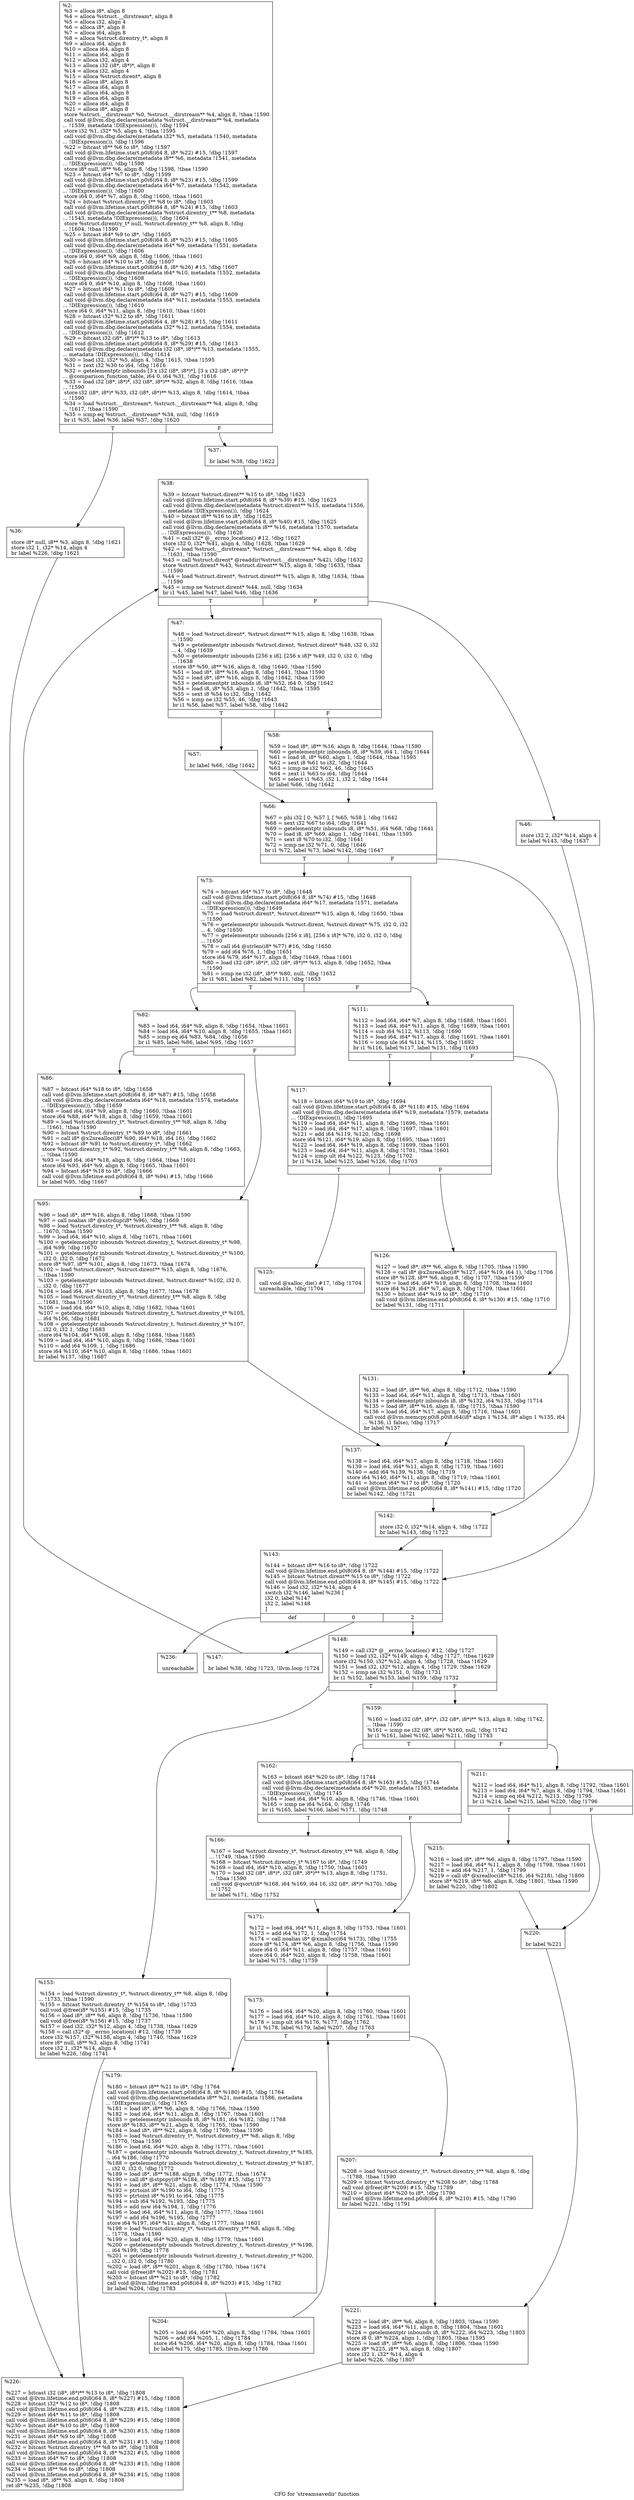 digraph "CFG for 'streamsavedir' function" {
	label="CFG for 'streamsavedir' function";

	Node0x2a97820 [shape=record,label="{%2:\l  %3 = alloca i8*, align 8\l  %4 = alloca %struct.__dirstream*, align 8\l  %5 = alloca i32, align 4\l  %6 = alloca i8*, align 8\l  %7 = alloca i64, align 8\l  %8 = alloca %struct.direntry_t*, align 8\l  %9 = alloca i64, align 8\l  %10 = alloca i64, align 8\l  %11 = alloca i64, align 8\l  %12 = alloca i32, align 4\l  %13 = alloca i32 (i8*, i8*)*, align 8\l  %14 = alloca i32, align 4\l  %15 = alloca %struct.dirent*, align 8\l  %16 = alloca i8*, align 8\l  %17 = alloca i64, align 8\l  %18 = alloca i64, align 8\l  %19 = alloca i64, align 8\l  %20 = alloca i64, align 8\l  %21 = alloca i8*, align 8\l  store %struct.__dirstream* %0, %struct.__dirstream** %4, align 8, !tbaa !1590\l  call void @llvm.dbg.declare(metadata %struct.__dirstream** %4, metadata\l... !1539, metadata !DIExpression()), !dbg !1594\l  store i32 %1, i32* %5, align 4, !tbaa !1595\l  call void @llvm.dbg.declare(metadata i32* %5, metadata !1540, metadata\l... !DIExpression()), !dbg !1596\l  %22 = bitcast i8** %6 to i8*, !dbg !1597\l  call void @llvm.lifetime.start.p0i8(i64 8, i8* %22) #15, !dbg !1597\l  call void @llvm.dbg.declare(metadata i8** %6, metadata !1541, metadata\l... !DIExpression()), !dbg !1598\l  store i8* null, i8** %6, align 8, !dbg !1598, !tbaa !1590\l  %23 = bitcast i64* %7 to i8*, !dbg !1599\l  call void @llvm.lifetime.start.p0i8(i64 8, i8* %23) #15, !dbg !1599\l  call void @llvm.dbg.declare(metadata i64* %7, metadata !1542, metadata\l... !DIExpression()), !dbg !1600\l  store i64 0, i64* %7, align 8, !dbg !1600, !tbaa !1601\l  %24 = bitcast %struct.direntry_t** %8 to i8*, !dbg !1603\l  call void @llvm.lifetime.start.p0i8(i64 8, i8* %24) #15, !dbg !1603\l  call void @llvm.dbg.declare(metadata %struct.direntry_t** %8, metadata\l... !1543, metadata !DIExpression()), !dbg !1604\l  store %struct.direntry_t* null, %struct.direntry_t** %8, align 8, !dbg\l... !1604, !tbaa !1590\l  %25 = bitcast i64* %9 to i8*, !dbg !1605\l  call void @llvm.lifetime.start.p0i8(i64 8, i8* %25) #15, !dbg !1605\l  call void @llvm.dbg.declare(metadata i64* %9, metadata !1551, metadata\l... !DIExpression()), !dbg !1606\l  store i64 0, i64* %9, align 8, !dbg !1606, !tbaa !1601\l  %26 = bitcast i64* %10 to i8*, !dbg !1607\l  call void @llvm.lifetime.start.p0i8(i64 8, i8* %26) #15, !dbg !1607\l  call void @llvm.dbg.declare(metadata i64* %10, metadata !1552, metadata\l... !DIExpression()), !dbg !1608\l  store i64 0, i64* %10, align 8, !dbg !1608, !tbaa !1601\l  %27 = bitcast i64* %11 to i8*, !dbg !1609\l  call void @llvm.lifetime.start.p0i8(i64 8, i8* %27) #15, !dbg !1609\l  call void @llvm.dbg.declare(metadata i64* %11, metadata !1553, metadata\l... !DIExpression()), !dbg !1610\l  store i64 0, i64* %11, align 8, !dbg !1610, !tbaa !1601\l  %28 = bitcast i32* %12 to i8*, !dbg !1611\l  call void @llvm.lifetime.start.p0i8(i64 4, i8* %28) #15, !dbg !1611\l  call void @llvm.dbg.declare(metadata i32* %12, metadata !1554, metadata\l... !DIExpression()), !dbg !1612\l  %29 = bitcast i32 (i8*, i8*)** %13 to i8*, !dbg !1613\l  call void @llvm.lifetime.start.p0i8(i64 8, i8* %29) #15, !dbg !1613\l  call void @llvm.dbg.declare(metadata i32 (i8*, i8*)** %13, metadata !1555,\l... metadata !DIExpression()), !dbg !1614\l  %30 = load i32, i32* %5, align 4, !dbg !1615, !tbaa !1595\l  %31 = zext i32 %30 to i64, !dbg !1616\l  %32 = getelementptr inbounds [3 x i32 (i8*, i8*)*], [3 x i32 (i8*, i8*)*]*\l... @comparison_function_table, i64 0, i64 %31, !dbg !1616\l  %33 = load i32 (i8*, i8*)*, i32 (i8*, i8*)** %32, align 8, !dbg !1616, !tbaa\l... !1590\l  store i32 (i8*, i8*)* %33, i32 (i8*, i8*)** %13, align 8, !dbg !1614, !tbaa\l... !1590\l  %34 = load %struct.__dirstream*, %struct.__dirstream** %4, align 8, !dbg\l... !1617, !tbaa !1590\l  %35 = icmp eq %struct.__dirstream* %34, null, !dbg !1619\l  br i1 %35, label %36, label %37, !dbg !1620\l|{<s0>T|<s1>F}}"];
	Node0x2a97820:s0 -> Node0x2a979b0;
	Node0x2a97820:s1 -> Node0x2a97a00;
	Node0x2a979b0 [shape=record,label="{%36:\l\l  store i8* null, i8** %3, align 8, !dbg !1621\l  store i32 1, i32* %14, align 4\l  br label %226, !dbg !1621\l}"];
	Node0x2a979b0 -> Node0x2a984a0;
	Node0x2a97a00 [shape=record,label="{%37:\l\l  br label %38, !dbg !1622\l}"];
	Node0x2a97a00 -> Node0x2a97a50;
	Node0x2a97a50 [shape=record,label="{%38:\l\l  %39 = bitcast %struct.dirent** %15 to i8*, !dbg !1623\l  call void @llvm.lifetime.start.p0i8(i64 8, i8* %39) #15, !dbg !1623\l  call void @llvm.dbg.declare(metadata %struct.dirent** %15, metadata !1556,\l... metadata !DIExpression()), !dbg !1624\l  %40 = bitcast i8** %16 to i8*, !dbg !1625\l  call void @llvm.lifetime.start.p0i8(i64 8, i8* %40) #15, !dbg !1625\l  call void @llvm.dbg.declare(metadata i8** %16, metadata !1570, metadata\l... !DIExpression()), !dbg !1626\l  %41 = call i32* @__errno_location() #12, !dbg !1627\l  store i32 0, i32* %41, align 4, !dbg !1628, !tbaa !1629\l  %42 = load %struct.__dirstream*, %struct.__dirstream** %4, align 8, !dbg\l... !1631, !tbaa !1590\l  %43 = call %struct.dirent* @readdir(%struct.__dirstream* %42), !dbg !1632\l  store %struct.dirent* %43, %struct.dirent** %15, align 8, !dbg !1633, !tbaa\l... !1590\l  %44 = load %struct.dirent*, %struct.dirent** %15, align 8, !dbg !1634, !tbaa\l... !1590\l  %45 = icmp ne %struct.dirent* %44, null, !dbg !1634\l  br i1 %45, label %47, label %46, !dbg !1636\l|{<s0>T|<s1>F}}"];
	Node0x2a97a50:s0 -> Node0x2a97af0;
	Node0x2a97a50:s1 -> Node0x2a97aa0;
	Node0x2a97aa0 [shape=record,label="{%46:\l\l  store i32 2, i32* %14, align 4\l  br label %143, !dbg !1637\l}"];
	Node0x2a97aa0 -> Node0x2a97fa0;
	Node0x2a97af0 [shape=record,label="{%47:\l\l  %48 = load %struct.dirent*, %struct.dirent** %15, align 8, !dbg !1638, !tbaa\l... !1590\l  %49 = getelementptr inbounds %struct.dirent, %struct.dirent* %48, i32 0, i32\l... 4, !dbg !1639\l  %50 = getelementptr inbounds [256 x i8], [256 x i8]* %49, i32 0, i32 0, !dbg\l... !1638\l  store i8* %50, i8** %16, align 8, !dbg !1640, !tbaa !1590\l  %51 = load i8*, i8** %16, align 8, !dbg !1641, !tbaa !1590\l  %52 = load i8*, i8** %16, align 8, !dbg !1642, !tbaa !1590\l  %53 = getelementptr inbounds i8, i8* %52, i64 0, !dbg !1642\l  %54 = load i8, i8* %53, align 1, !dbg !1642, !tbaa !1595\l  %55 = sext i8 %54 to i32, !dbg !1642\l  %56 = icmp ne i32 %55, 46, !dbg !1643\l  br i1 %56, label %57, label %58, !dbg !1642\l|{<s0>T|<s1>F}}"];
	Node0x2a97af0:s0 -> Node0x2a97b40;
	Node0x2a97af0:s1 -> Node0x2a97b90;
	Node0x2a97b40 [shape=record,label="{%57:\l\l  br label %66, !dbg !1642\l}"];
	Node0x2a97b40 -> Node0x2a97be0;
	Node0x2a97b90 [shape=record,label="{%58:\l\l  %59 = load i8*, i8** %16, align 8, !dbg !1644, !tbaa !1590\l  %60 = getelementptr inbounds i8, i8* %59, i64 1, !dbg !1644\l  %61 = load i8, i8* %60, align 1, !dbg !1644, !tbaa !1595\l  %62 = sext i8 %61 to i32, !dbg !1644\l  %63 = icmp ne i32 %62, 46, !dbg !1645\l  %64 = zext i1 %63 to i64, !dbg !1644\l  %65 = select i1 %63, i32 1, i32 2, !dbg !1644\l  br label %66, !dbg !1642\l}"];
	Node0x2a97b90 -> Node0x2a97be0;
	Node0x2a97be0 [shape=record,label="{%66:\l\l  %67 = phi i32 [ 0, %57 ], [ %65, %58 ], !dbg !1642\l  %68 = sext i32 %67 to i64, !dbg !1641\l  %69 = getelementptr inbounds i8, i8* %51, i64 %68, !dbg !1641\l  %70 = load i8, i8* %69, align 1, !dbg !1641, !tbaa !1595\l  %71 = sext i8 %70 to i32, !dbg !1641\l  %72 = icmp ne i32 %71, 0, !dbg !1646\l  br i1 %72, label %73, label %142, !dbg !1647\l|{<s0>T|<s1>F}}"];
	Node0x2a97be0:s0 -> Node0x2a97c30;
	Node0x2a97be0:s1 -> Node0x2a97f50;
	Node0x2a97c30 [shape=record,label="{%73:\l\l  %74 = bitcast i64* %17 to i8*, !dbg !1648\l  call void @llvm.lifetime.start.p0i8(i64 8, i8* %74) #15, !dbg !1648\l  call void @llvm.dbg.declare(metadata i64* %17, metadata !1571, metadata\l... !DIExpression()), !dbg !1649\l  %75 = load %struct.dirent*, %struct.dirent** %15, align 8, !dbg !1650, !tbaa\l... !1590\l  %76 = getelementptr inbounds %struct.dirent, %struct.dirent* %75, i32 0, i32\l... 4, !dbg !1650\l  %77 = getelementptr inbounds [256 x i8], [256 x i8]* %76, i32 0, i32 0, !dbg\l... !1650\l  %78 = call i64 @strlen(i8* %77) #16, !dbg !1650\l  %79 = add i64 %78, 1, !dbg !1651\l  store i64 %79, i64* %17, align 8, !dbg !1649, !tbaa !1601\l  %80 = load i32 (i8*, i8*)*, i32 (i8*, i8*)** %13, align 8, !dbg !1652, !tbaa\l... !1590\l  %81 = icmp ne i32 (i8*, i8*)* %80, null, !dbg !1652\l  br i1 %81, label %82, label %111, !dbg !1653\l|{<s0>T|<s1>F}}"];
	Node0x2a97c30:s0 -> Node0x2a97c80;
	Node0x2a97c30:s1 -> Node0x2a97d70;
	Node0x2a97c80 [shape=record,label="{%82:\l\l  %83 = load i64, i64* %9, align 8, !dbg !1654, !tbaa !1601\l  %84 = load i64, i64* %10, align 8, !dbg !1655, !tbaa !1601\l  %85 = icmp eq i64 %83, %84, !dbg !1656\l  br i1 %85, label %86, label %95, !dbg !1657\l|{<s0>T|<s1>F}}"];
	Node0x2a97c80:s0 -> Node0x2a97cd0;
	Node0x2a97c80:s1 -> Node0x2a97d20;
	Node0x2a97cd0 [shape=record,label="{%86:\l\l  %87 = bitcast i64* %18 to i8*, !dbg !1658\l  call void @llvm.lifetime.start.p0i8(i64 8, i8* %87) #15, !dbg !1658\l  call void @llvm.dbg.declare(metadata i64* %18, metadata !1574, metadata\l... !DIExpression()), !dbg !1659\l  %88 = load i64, i64* %9, align 8, !dbg !1660, !tbaa !1601\l  store i64 %88, i64* %18, align 8, !dbg !1659, !tbaa !1601\l  %89 = load %struct.direntry_t*, %struct.direntry_t** %8, align 8, !dbg\l... !1661, !tbaa !1590\l  %90 = bitcast %struct.direntry_t* %89 to i8*, !dbg !1661\l  %91 = call i8* @x2nrealloc(i8* %90, i64* %18, i64 16), !dbg !1662\l  %92 = bitcast i8* %91 to %struct.direntry_t*, !dbg !1662\l  store %struct.direntry_t* %92, %struct.direntry_t** %8, align 8, !dbg !1663,\l... !tbaa !1590\l  %93 = load i64, i64* %18, align 8, !dbg !1664, !tbaa !1601\l  store i64 %93, i64* %9, align 8, !dbg !1665, !tbaa !1601\l  %94 = bitcast i64* %18 to i8*, !dbg !1666\l  call void @llvm.lifetime.end.p0i8(i64 8, i8* %94) #15, !dbg !1666\l  br label %95, !dbg !1667\l}"];
	Node0x2a97cd0 -> Node0x2a97d20;
	Node0x2a97d20 [shape=record,label="{%95:\l\l  %96 = load i8*, i8** %16, align 8, !dbg !1668, !tbaa !1590\l  %97 = call noalias i8* @xstrdup(i8* %96), !dbg !1669\l  %98 = load %struct.direntry_t*, %struct.direntry_t** %8, align 8, !dbg\l... !1670, !tbaa !1590\l  %99 = load i64, i64* %10, align 8, !dbg !1671, !tbaa !1601\l  %100 = getelementptr inbounds %struct.direntry_t, %struct.direntry_t* %98,\l... i64 %99, !dbg !1670\l  %101 = getelementptr inbounds %struct.direntry_t, %struct.direntry_t* %100,\l... i32 0, i32 0, !dbg !1672\l  store i8* %97, i8** %101, align 8, !dbg !1673, !tbaa !1674\l  %102 = load %struct.dirent*, %struct.dirent** %15, align 8, !dbg !1676,\l... !tbaa !1590\l  %103 = getelementptr inbounds %struct.dirent, %struct.dirent* %102, i32 0,\l... i32 0, !dbg !1677\l  %104 = load i64, i64* %103, align 8, !dbg !1677, !tbaa !1678\l  %105 = load %struct.direntry_t*, %struct.direntry_t** %8, align 8, !dbg\l... !1681, !tbaa !1590\l  %106 = load i64, i64* %10, align 8, !dbg !1682, !tbaa !1601\l  %107 = getelementptr inbounds %struct.direntry_t, %struct.direntry_t* %105,\l... i64 %106, !dbg !1681\l  %108 = getelementptr inbounds %struct.direntry_t, %struct.direntry_t* %107,\l... i32 0, i32 1, !dbg !1683\l  store i64 %104, i64* %108, align 8, !dbg !1684, !tbaa !1685\l  %109 = load i64, i64* %10, align 8, !dbg !1686, !tbaa !1601\l  %110 = add i64 %109, 1, !dbg !1686\l  store i64 %110, i64* %10, align 8, !dbg !1686, !tbaa !1601\l  br label %137, !dbg !1687\l}"];
	Node0x2a97d20 -> Node0x2a97f00;
	Node0x2a97d70 [shape=record,label="{%111:\l\l  %112 = load i64, i64* %7, align 8, !dbg !1688, !tbaa !1601\l  %113 = load i64, i64* %11, align 8, !dbg !1689, !tbaa !1601\l  %114 = sub i64 %112, %113, !dbg !1690\l  %115 = load i64, i64* %17, align 8, !dbg !1691, !tbaa !1601\l  %116 = icmp ule i64 %114, %115, !dbg !1692\l  br i1 %116, label %117, label %131, !dbg !1693\l|{<s0>T|<s1>F}}"];
	Node0x2a97d70:s0 -> Node0x2a97dc0;
	Node0x2a97d70:s1 -> Node0x2a97eb0;
	Node0x2a97dc0 [shape=record,label="{%117:\l\l  %118 = bitcast i64* %19 to i8*, !dbg !1694\l  call void @llvm.lifetime.start.p0i8(i64 8, i8* %118) #15, !dbg !1694\l  call void @llvm.dbg.declare(metadata i64* %19, metadata !1579, metadata\l... !DIExpression()), !dbg !1695\l  %119 = load i64, i64* %11, align 8, !dbg !1696, !tbaa !1601\l  %120 = load i64, i64* %17, align 8, !dbg !1697, !tbaa !1601\l  %121 = add i64 %119, %120, !dbg !1698\l  store i64 %121, i64* %19, align 8, !dbg !1695, !tbaa !1601\l  %122 = load i64, i64* %19, align 8, !dbg !1699, !tbaa !1601\l  %123 = load i64, i64* %11, align 8, !dbg !1701, !tbaa !1601\l  %124 = icmp ult i64 %122, %123, !dbg !1702\l  br i1 %124, label %125, label %126, !dbg !1703\l|{<s0>T|<s1>F}}"];
	Node0x2a97dc0:s0 -> Node0x2a97e10;
	Node0x2a97dc0:s1 -> Node0x2a97e60;
	Node0x2a97e10 [shape=record,label="{%125:\l\l  call void @xalloc_die() #17, !dbg !1704\l  unreachable, !dbg !1704\l}"];
	Node0x2a97e60 [shape=record,label="{%126:\l\l  %127 = load i8*, i8** %6, align 8, !dbg !1705, !tbaa !1590\l  %128 = call i8* @x2nrealloc(i8* %127, i64* %19, i64 1), !dbg !1706\l  store i8* %128, i8** %6, align 8, !dbg !1707, !tbaa !1590\l  %129 = load i64, i64* %19, align 8, !dbg !1708, !tbaa !1601\l  store i64 %129, i64* %7, align 8, !dbg !1709, !tbaa !1601\l  %130 = bitcast i64* %19 to i8*, !dbg !1710\l  call void @llvm.lifetime.end.p0i8(i64 8, i8* %130) #15, !dbg !1710\l  br label %131, !dbg !1711\l}"];
	Node0x2a97e60 -> Node0x2a97eb0;
	Node0x2a97eb0 [shape=record,label="{%131:\l\l  %132 = load i8*, i8** %6, align 8, !dbg !1712, !tbaa !1590\l  %133 = load i64, i64* %11, align 8, !dbg !1713, !tbaa !1601\l  %134 = getelementptr inbounds i8, i8* %132, i64 %133, !dbg !1714\l  %135 = load i8*, i8** %16, align 8, !dbg !1715, !tbaa !1590\l  %136 = load i64, i64* %17, align 8, !dbg !1716, !tbaa !1601\l  call void @llvm.memcpy.p0i8.p0i8.i64(i8* align 1 %134, i8* align 1 %135, i64\l... %136, i1 false), !dbg !1717\l  br label %137\l}"];
	Node0x2a97eb0 -> Node0x2a97f00;
	Node0x2a97f00 [shape=record,label="{%137:\l\l  %138 = load i64, i64* %17, align 8, !dbg !1718, !tbaa !1601\l  %139 = load i64, i64* %11, align 8, !dbg !1719, !tbaa !1601\l  %140 = add i64 %139, %138, !dbg !1719\l  store i64 %140, i64* %11, align 8, !dbg !1719, !tbaa !1601\l  %141 = bitcast i64* %17 to i8*, !dbg !1720\l  call void @llvm.lifetime.end.p0i8(i64 8, i8* %141) #15, !dbg !1720\l  br label %142, !dbg !1721\l}"];
	Node0x2a97f00 -> Node0x2a97f50;
	Node0x2a97f50 [shape=record,label="{%142:\l\l  store i32 0, i32* %14, align 4, !dbg !1722\l  br label %143, !dbg !1722\l}"];
	Node0x2a97f50 -> Node0x2a97fa0;
	Node0x2a97fa0 [shape=record,label="{%143:\l\l  %144 = bitcast i8** %16 to i8*, !dbg !1722\l  call void @llvm.lifetime.end.p0i8(i64 8, i8* %144) #15, !dbg !1722\l  %145 = bitcast %struct.dirent** %15 to i8*, !dbg !1722\l  call void @llvm.lifetime.end.p0i8(i64 8, i8* %145) #15, !dbg !1722\l  %146 = load i32, i32* %14, align 4\l  switch i32 %146, label %236 [\l    i32 0, label %147\l    i32 2, label %148\l  ]\l|{<s0>def|<s1>0|<s2>2}}"];
	Node0x2a97fa0:s0 -> Node0x2a984f0;
	Node0x2a97fa0:s1 -> Node0x2a97ff0;
	Node0x2a97fa0:s2 -> Node0x2a98040;
	Node0x2a97ff0 [shape=record,label="{%147:\l\l  br label %38, !dbg !1723, !llvm.loop !1724\l}"];
	Node0x2a97ff0 -> Node0x2a97a50;
	Node0x2a98040 [shape=record,label="{%148:\l\l  %149 = call i32* @__errno_location() #12, !dbg !1727\l  %150 = load i32, i32* %149, align 4, !dbg !1727, !tbaa !1629\l  store i32 %150, i32* %12, align 4, !dbg !1728, !tbaa !1629\l  %151 = load i32, i32* %12, align 4, !dbg !1729, !tbaa !1629\l  %152 = icmp ne i32 %151, 0, !dbg !1731\l  br i1 %152, label %153, label %159, !dbg !1732\l|{<s0>T|<s1>F}}"];
	Node0x2a98040:s0 -> Node0x2a98090;
	Node0x2a98040:s1 -> Node0x2a980e0;
	Node0x2a98090 [shape=record,label="{%153:\l\l  %154 = load %struct.direntry_t*, %struct.direntry_t** %8, align 8, !dbg\l... !1733, !tbaa !1590\l  %155 = bitcast %struct.direntry_t* %154 to i8*, !dbg !1733\l  call void @free(i8* %155) #15, !dbg !1735\l  %156 = load i8*, i8** %6, align 8, !dbg !1736, !tbaa !1590\l  call void @free(i8* %156) #15, !dbg !1737\l  %157 = load i32, i32* %12, align 4, !dbg !1738, !tbaa !1629\l  %158 = call i32* @__errno_location() #12, !dbg !1739\l  store i32 %157, i32* %158, align 4, !dbg !1740, !tbaa !1629\l  store i8* null, i8** %3, align 8, !dbg !1741\l  store i32 1, i32* %14, align 4\l  br label %226, !dbg !1741\l}"];
	Node0x2a98090 -> Node0x2a984a0;
	Node0x2a980e0 [shape=record,label="{%159:\l\l  %160 = load i32 (i8*, i8*)*, i32 (i8*, i8*)** %13, align 8, !dbg !1742,\l... !tbaa !1590\l  %161 = icmp ne i32 (i8*, i8*)* %160, null, !dbg !1742\l  br i1 %161, label %162, label %211, !dbg !1743\l|{<s0>T|<s1>F}}"];
	Node0x2a980e0:s0 -> Node0x2a98130;
	Node0x2a980e0:s1 -> Node0x2a98360;
	Node0x2a98130 [shape=record,label="{%162:\l\l  %163 = bitcast i64* %20 to i8*, !dbg !1744\l  call void @llvm.lifetime.start.p0i8(i64 8, i8* %163) #15, !dbg !1744\l  call void @llvm.dbg.declare(metadata i64* %20, metadata !1583, metadata\l... !DIExpression()), !dbg !1745\l  %164 = load i64, i64* %10, align 8, !dbg !1746, !tbaa !1601\l  %165 = icmp ne i64 %164, 0, !dbg !1746\l  br i1 %165, label %166, label %171, !dbg !1748\l|{<s0>T|<s1>F}}"];
	Node0x2a98130:s0 -> Node0x2a98180;
	Node0x2a98130:s1 -> Node0x2a981d0;
	Node0x2a98180 [shape=record,label="{%166:\l\l  %167 = load %struct.direntry_t*, %struct.direntry_t** %8, align 8, !dbg\l... !1749, !tbaa !1590\l  %168 = bitcast %struct.direntry_t* %167 to i8*, !dbg !1749\l  %169 = load i64, i64* %10, align 8, !dbg !1750, !tbaa !1601\l  %170 = load i32 (i8*, i8*)*, i32 (i8*, i8*)** %13, align 8, !dbg !1751,\l... !tbaa !1590\l  call void @qsort(i8* %168, i64 %169, i64 16, i32 (i8*, i8*)* %170), !dbg\l... !1752\l  br label %171, !dbg !1752\l}"];
	Node0x2a98180 -> Node0x2a981d0;
	Node0x2a981d0 [shape=record,label="{%171:\l\l  %172 = load i64, i64* %11, align 8, !dbg !1753, !tbaa !1601\l  %173 = add i64 %172, 1, !dbg !1754\l  %174 = call noalias i8* @xmalloc(i64 %173), !dbg !1755\l  store i8* %174, i8** %6, align 8, !dbg !1756, !tbaa !1590\l  store i64 0, i64* %11, align 8, !dbg !1757, !tbaa !1601\l  store i64 0, i64* %20, align 8, !dbg !1758, !tbaa !1601\l  br label %175, !dbg !1759\l}"];
	Node0x2a981d0 -> Node0x2a98220;
	Node0x2a98220 [shape=record,label="{%175:\l\l  %176 = load i64, i64* %20, align 8, !dbg !1760, !tbaa !1601\l  %177 = load i64, i64* %10, align 8, !dbg !1761, !tbaa !1601\l  %178 = icmp ult i64 %176, %177, !dbg !1762\l  br i1 %178, label %179, label %207, !dbg !1763\l|{<s0>T|<s1>F}}"];
	Node0x2a98220:s0 -> Node0x2a98270;
	Node0x2a98220:s1 -> Node0x2a98310;
	Node0x2a98270 [shape=record,label="{%179:\l\l  %180 = bitcast i8** %21 to i8*, !dbg !1764\l  call void @llvm.lifetime.start.p0i8(i64 8, i8* %180) #15, !dbg !1764\l  call void @llvm.dbg.declare(metadata i8** %21, metadata !1586, metadata\l... !DIExpression()), !dbg !1765\l  %181 = load i8*, i8** %6, align 8, !dbg !1766, !tbaa !1590\l  %182 = load i64, i64* %11, align 8, !dbg !1767, !tbaa !1601\l  %183 = getelementptr inbounds i8, i8* %181, i64 %182, !dbg !1768\l  store i8* %183, i8** %21, align 8, !dbg !1765, !tbaa !1590\l  %184 = load i8*, i8** %21, align 8, !dbg !1769, !tbaa !1590\l  %185 = load %struct.direntry_t*, %struct.direntry_t** %8, align 8, !dbg\l... !1770, !tbaa !1590\l  %186 = load i64, i64* %20, align 8, !dbg !1771, !tbaa !1601\l  %187 = getelementptr inbounds %struct.direntry_t, %struct.direntry_t* %185,\l... i64 %186, !dbg !1770\l  %188 = getelementptr inbounds %struct.direntry_t, %struct.direntry_t* %187,\l... i32 0, i32 0, !dbg !1772\l  %189 = load i8*, i8** %188, align 8, !dbg !1772, !tbaa !1674\l  %190 = call i8* @stpcpy(i8* %184, i8* %189) #15, !dbg !1773\l  %191 = load i8*, i8** %21, align 8, !dbg !1774, !tbaa !1590\l  %192 = ptrtoint i8* %190 to i64, !dbg !1775\l  %193 = ptrtoint i8* %191 to i64, !dbg !1775\l  %194 = sub i64 %192, %193, !dbg !1775\l  %195 = add nsw i64 %194, 1, !dbg !1776\l  %196 = load i64, i64* %11, align 8, !dbg !1777, !tbaa !1601\l  %197 = add i64 %196, %195, !dbg !1777\l  store i64 %197, i64* %11, align 8, !dbg !1777, !tbaa !1601\l  %198 = load %struct.direntry_t*, %struct.direntry_t** %8, align 8, !dbg\l... !1778, !tbaa !1590\l  %199 = load i64, i64* %20, align 8, !dbg !1779, !tbaa !1601\l  %200 = getelementptr inbounds %struct.direntry_t, %struct.direntry_t* %198,\l... i64 %199, !dbg !1778\l  %201 = getelementptr inbounds %struct.direntry_t, %struct.direntry_t* %200,\l... i32 0, i32 0, !dbg !1780\l  %202 = load i8*, i8** %201, align 8, !dbg !1780, !tbaa !1674\l  call void @free(i8* %202) #15, !dbg !1781\l  %203 = bitcast i8** %21 to i8*, !dbg !1782\l  call void @llvm.lifetime.end.p0i8(i64 8, i8* %203) #15, !dbg !1782\l  br label %204, !dbg !1783\l}"];
	Node0x2a98270 -> Node0x2a982c0;
	Node0x2a982c0 [shape=record,label="{%204:\l\l  %205 = load i64, i64* %20, align 8, !dbg !1784, !tbaa !1601\l  %206 = add i64 %205, 1, !dbg !1784\l  store i64 %206, i64* %20, align 8, !dbg !1784, !tbaa !1601\l  br label %175, !dbg !1785, !llvm.loop !1786\l}"];
	Node0x2a982c0 -> Node0x2a98220;
	Node0x2a98310 [shape=record,label="{%207:\l\l  %208 = load %struct.direntry_t*, %struct.direntry_t** %8, align 8, !dbg\l... !1788, !tbaa !1590\l  %209 = bitcast %struct.direntry_t* %208 to i8*, !dbg !1788\l  call void @free(i8* %209) #15, !dbg !1789\l  %210 = bitcast i64* %20 to i8*, !dbg !1790\l  call void @llvm.lifetime.end.p0i8(i64 8, i8* %210) #15, !dbg !1790\l  br label %221, !dbg !1791\l}"];
	Node0x2a98310 -> Node0x2a98450;
	Node0x2a98360 [shape=record,label="{%211:\l\l  %212 = load i64, i64* %11, align 8, !dbg !1792, !tbaa !1601\l  %213 = load i64, i64* %7, align 8, !dbg !1794, !tbaa !1601\l  %214 = icmp eq i64 %212, %213, !dbg !1795\l  br i1 %214, label %215, label %220, !dbg !1796\l|{<s0>T|<s1>F}}"];
	Node0x2a98360:s0 -> Node0x2a983b0;
	Node0x2a98360:s1 -> Node0x2a98400;
	Node0x2a983b0 [shape=record,label="{%215:\l\l  %216 = load i8*, i8** %6, align 8, !dbg !1797, !tbaa !1590\l  %217 = load i64, i64* %11, align 8, !dbg !1798, !tbaa !1601\l  %218 = add i64 %217, 1, !dbg !1799\l  %219 = call i8* @xrealloc(i8* %216, i64 %218), !dbg !1800\l  store i8* %219, i8** %6, align 8, !dbg !1801, !tbaa !1590\l  br label %220, !dbg !1802\l}"];
	Node0x2a983b0 -> Node0x2a98400;
	Node0x2a98400 [shape=record,label="{%220:\l\l  br label %221\l}"];
	Node0x2a98400 -> Node0x2a98450;
	Node0x2a98450 [shape=record,label="{%221:\l\l  %222 = load i8*, i8** %6, align 8, !dbg !1803, !tbaa !1590\l  %223 = load i64, i64* %11, align 8, !dbg !1804, !tbaa !1601\l  %224 = getelementptr inbounds i8, i8* %222, i64 %223, !dbg !1803\l  store i8 0, i8* %224, align 1, !dbg !1805, !tbaa !1595\l  %225 = load i8*, i8** %6, align 8, !dbg !1806, !tbaa !1590\l  store i8* %225, i8** %3, align 8, !dbg !1807\l  store i32 1, i32* %14, align 4\l  br label %226, !dbg !1807\l}"];
	Node0x2a98450 -> Node0x2a984a0;
	Node0x2a984a0 [shape=record,label="{%226:\l\l  %227 = bitcast i32 (i8*, i8*)** %13 to i8*, !dbg !1808\l  call void @llvm.lifetime.end.p0i8(i64 8, i8* %227) #15, !dbg !1808\l  %228 = bitcast i32* %12 to i8*, !dbg !1808\l  call void @llvm.lifetime.end.p0i8(i64 4, i8* %228) #15, !dbg !1808\l  %229 = bitcast i64* %11 to i8*, !dbg !1808\l  call void @llvm.lifetime.end.p0i8(i64 8, i8* %229) #15, !dbg !1808\l  %230 = bitcast i64* %10 to i8*, !dbg !1808\l  call void @llvm.lifetime.end.p0i8(i64 8, i8* %230) #15, !dbg !1808\l  %231 = bitcast i64* %9 to i8*, !dbg !1808\l  call void @llvm.lifetime.end.p0i8(i64 8, i8* %231) #15, !dbg !1808\l  %232 = bitcast %struct.direntry_t** %8 to i8*, !dbg !1808\l  call void @llvm.lifetime.end.p0i8(i64 8, i8* %232) #15, !dbg !1808\l  %233 = bitcast i64* %7 to i8*, !dbg !1808\l  call void @llvm.lifetime.end.p0i8(i64 8, i8* %233) #15, !dbg !1808\l  %234 = bitcast i8** %6 to i8*, !dbg !1808\l  call void @llvm.lifetime.end.p0i8(i64 8, i8* %234) #15, !dbg !1808\l  %235 = load i8*, i8** %3, align 8, !dbg !1808\l  ret i8* %235, !dbg !1808\l}"];
	Node0x2a984f0 [shape=record,label="{%236:\l\l  unreachable\l}"];
}
